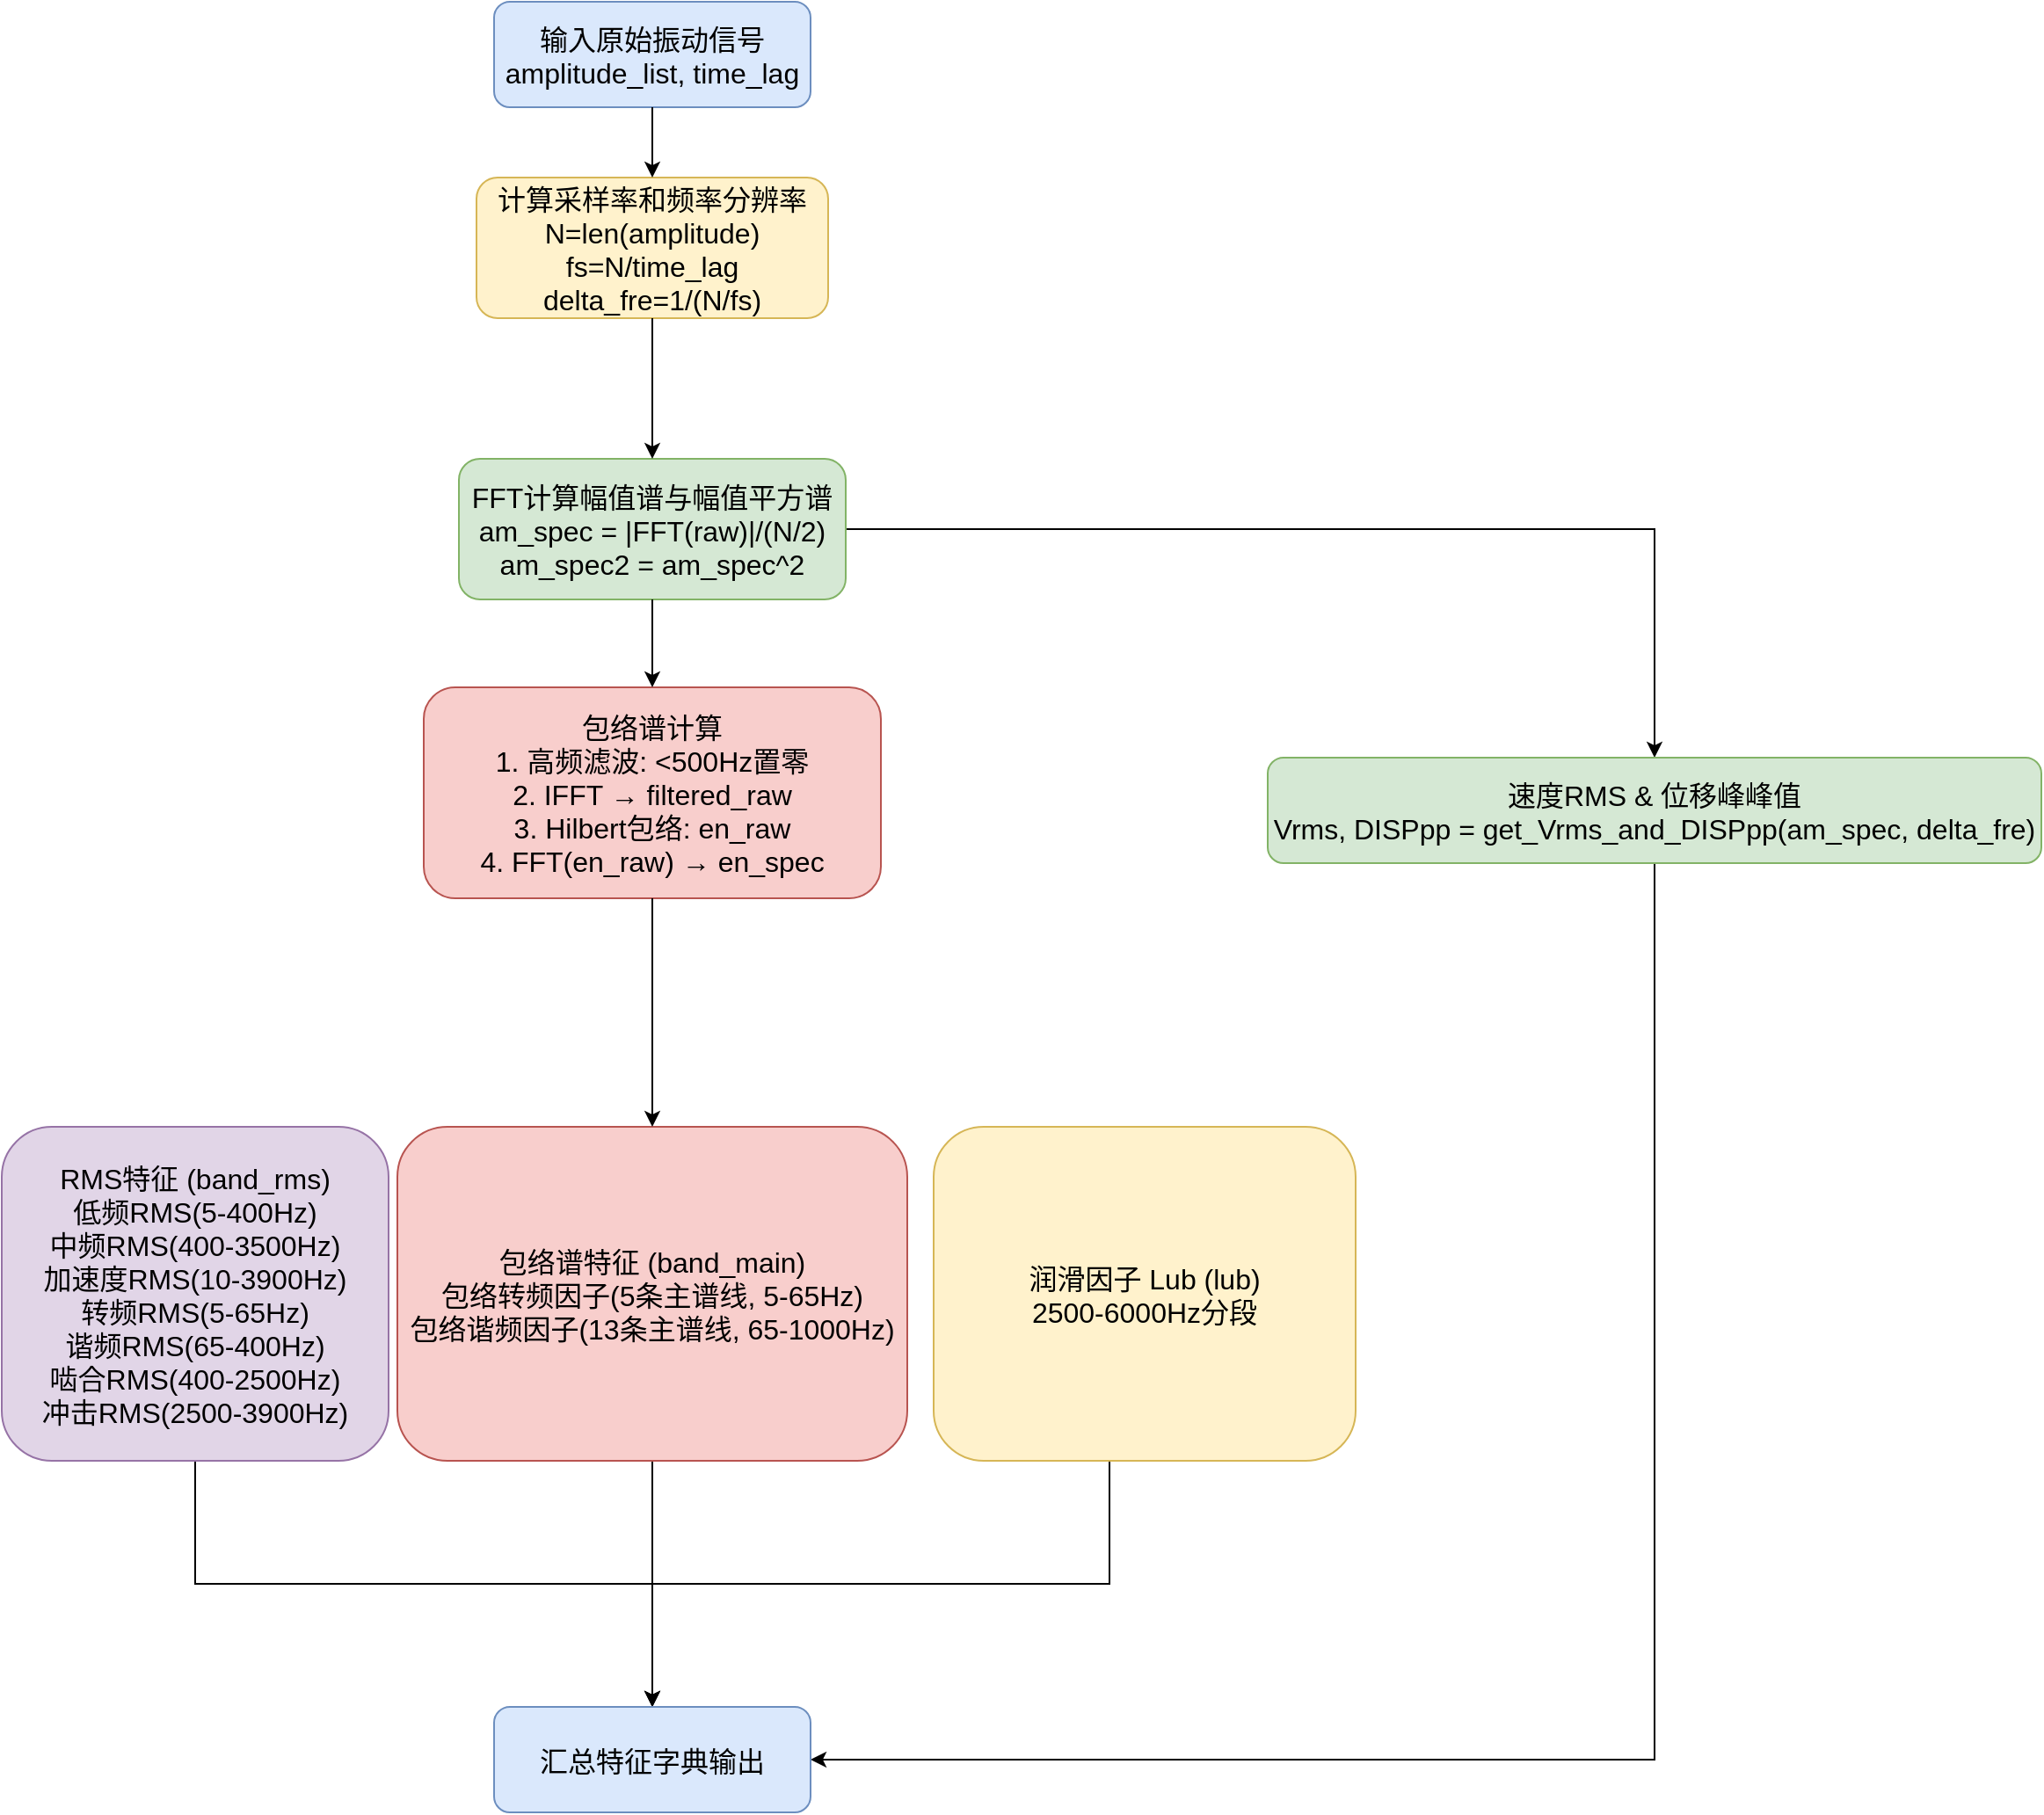 <mxfile version="28.2.5">
  <diagram name="Vibration Features Extraction" id="VibFeatures001">
    <mxGraphModel dx="1819" dy="2143" grid="1" gridSize="10" guides="1" tooltips="1" connect="1" arrows="1" fold="1" page="1" pageScale="1" pageWidth="827" pageHeight="1169" math="0" shadow="0">
      <root>
        <mxCell id="0" />
        <mxCell id="1" parent="0" />
        <mxCell id="2" value="输入原始振动信号 &#xa;amplitude_list, time_lag" style="rounded=1;fillColor=#dae8fc;strokeColor=#6c8ebf;fontSize=16;fontColor=#000000;" parent="1" vertex="1">
          <mxGeometry x="330" y="-40" width="180" height="60" as="geometry" />
        </mxCell>
        <mxCell id="3" value="计算采样率和频率分辨率 &#xa;N=len(amplitude) &#xa;fs=N/time_lag &#xa;delta_fre=1/(N/fs)" style="rounded=1;fillColor=#fff2cc;strokeColor=#d6b656;fontSize=16;" parent="1" vertex="1">
          <mxGeometry x="320" y="60" width="200" height="80" as="geometry" />
        </mxCell>
        <mxCell id="Y_9jRnxH8FlsRHiu7l0G-26" style="edgeStyle=orthogonalEdgeStyle;rounded=0;orthogonalLoop=1;jettySize=auto;html=1;entryX=0.5;entryY=0;entryDx=0;entryDy=0;" edge="1" parent="1" source="4" target="9">
          <mxGeometry relative="1" as="geometry" />
        </mxCell>
        <mxCell id="4" value="FFT计算幅值谱与幅值平方谱 &#xa;am_spec = |FFT(raw)|/(N/2) &#xa;am_spec2 = am_spec^2" style="rounded=1;fillColor=#d5e8d4;strokeColor=#82b366;fontSize=16;" parent="1" vertex="1">
          <mxGeometry x="310" y="220" width="220" height="80" as="geometry" />
        </mxCell>
        <mxCell id="5" value="包络谱计算 &#xa;1. 高频滤波: &lt;500Hz置零 &#xa;2. IFFT → filtered_raw &#xa;3. Hilbert包络: en_raw &#xa;4. FFT(en_raw) → en_spec" style="rounded=1;fillColor=#f8cecc;strokeColor=#b85450;fontSize=16;" parent="1" vertex="1">
          <mxGeometry x="290" y="350" width="260" height="120" as="geometry" />
        </mxCell>
        <mxCell id="Y_9jRnxH8FlsRHiu7l0G-22" style="edgeStyle=orthogonalEdgeStyle;rounded=0;orthogonalLoop=1;jettySize=auto;html=1;entryX=0.5;entryY=0;entryDx=0;entryDy=0;fontSize=16;" edge="1" parent="1" source="6" target="10">
          <mxGeometry relative="1" as="geometry">
            <Array as="points">
              <mxPoint x="160" y="860" />
              <mxPoint x="420" y="860" />
            </Array>
          </mxGeometry>
        </mxCell>
        <mxCell id="6" value="RMS特征 (band_rms) &#xa;低频RMS(5-400Hz) &#xa;中频RMS(400-3500Hz) &#xa;加速度RMS(10-3900Hz) &#xa;转频RMS(5-65Hz) &#xa;谐频RMS(65-400Hz) &#xa;啮合RMS(400-2500Hz) &#xa;冲击RMS(2500-3900Hz)" style="rounded=1;fillColor=#e1d5e7;strokeColor=#9673a6;fontSize=16;" parent="1" vertex="1">
          <mxGeometry x="50" y="600" width="220" height="190" as="geometry" />
        </mxCell>
        <mxCell id="Y_9jRnxH8FlsRHiu7l0G-21" style="edgeStyle=orthogonalEdgeStyle;rounded=0;orthogonalLoop=1;jettySize=auto;html=1;entryX=0.5;entryY=0;entryDx=0;entryDy=0;fontSize=16;" edge="1" parent="1" source="7" target="10">
          <mxGeometry relative="1" as="geometry">
            <Array as="points">
              <mxPoint x="680" y="860" />
              <mxPoint x="420" y="860" />
            </Array>
          </mxGeometry>
        </mxCell>
        <mxCell id="7" value="润滑因子 Lub (lub) &#xa;2500-6000Hz分段" style="rounded=1;fillColor=#fff2cc;strokeColor=#d6b656;fontSize=16;" parent="1" vertex="1">
          <mxGeometry x="580" y="600" width="240" height="190" as="geometry" />
        </mxCell>
        <mxCell id="Y_9jRnxH8FlsRHiu7l0G-24" style="edgeStyle=orthogonalEdgeStyle;rounded=0;orthogonalLoop=1;jettySize=auto;html=1;entryX=0.5;entryY=0;entryDx=0;entryDy=0;fontSize=16;" edge="1" parent="1" source="8" target="10">
          <mxGeometry relative="1" as="geometry" />
        </mxCell>
        <mxCell id="8" value="包络谱特征 (band_main) &#xa;包络转频因子(5条主谱线, 5-65Hz) &#xa;包络谐频因子(13条主谱线, 65-1000Hz)" style="rounded=1;fillColor=#f8cecc;strokeColor=#b85450;fontSize=16;" parent="1" vertex="1">
          <mxGeometry x="275" y="600" width="290" height="190" as="geometry" />
        </mxCell>
        <mxCell id="Y_9jRnxH8FlsRHiu7l0G-28" style="edgeStyle=orthogonalEdgeStyle;rounded=0;orthogonalLoop=1;jettySize=auto;html=1;exitX=0.5;exitY=1;exitDx=0;exitDy=0;entryX=1;entryY=0.5;entryDx=0;entryDy=0;" edge="1" parent="1" source="9" target="10">
          <mxGeometry relative="1" as="geometry" />
        </mxCell>
        <mxCell id="9" value="速度RMS &amp; 位移峰峰值 &#xa;Vrms, DISPpp = get_Vrms_and_DISPpp(am_spec, delta_fre)" style="rounded=1;fillColor=#d5e8d4;strokeColor=#82b366;fontSize=16;" parent="1" vertex="1">
          <mxGeometry x="770" y="390" width="440" height="60" as="geometry" />
        </mxCell>
        <mxCell id="10" value="汇总特征字典输出" style="rounded=1;fillColor=#dae8fc;strokeColor=#6c8ebf;fontSize=16;" parent="1" vertex="1">
          <mxGeometry x="330" y="930" width="180" height="60" as="geometry" />
        </mxCell>
        <mxCell id="11" style="edgeStyle=orthogonalEdgeStyle;strokeColor=#000000;endArrow=classic;fontSize=16;" parent="1" source="2" target="3" edge="1">
          <mxGeometry relative="1" as="geometry" />
        </mxCell>
        <mxCell id="12" style="edgeStyle=orthogonalEdgeStyle;strokeColor=#000000;endArrow=classic;fontSize=16;" parent="1" source="3" target="4" edge="1">
          <mxGeometry relative="1" as="geometry" />
        </mxCell>
        <mxCell id="13" style="edgeStyle=orthogonalEdgeStyle;strokeColor=#000000;endArrow=classic;fontSize=16;" parent="1" source="4" target="5" edge="1">
          <mxGeometry relative="1" as="geometry" />
        </mxCell>
        <mxCell id="15" style="edgeStyle=orthogonalEdgeStyle;strokeColor=#000000;endArrow=classic;fontSize=16;" parent="1" source="5" target="8" edge="1">
          <mxGeometry relative="1" as="geometry" />
        </mxCell>
      </root>
    </mxGraphModel>
  </diagram>
</mxfile>
